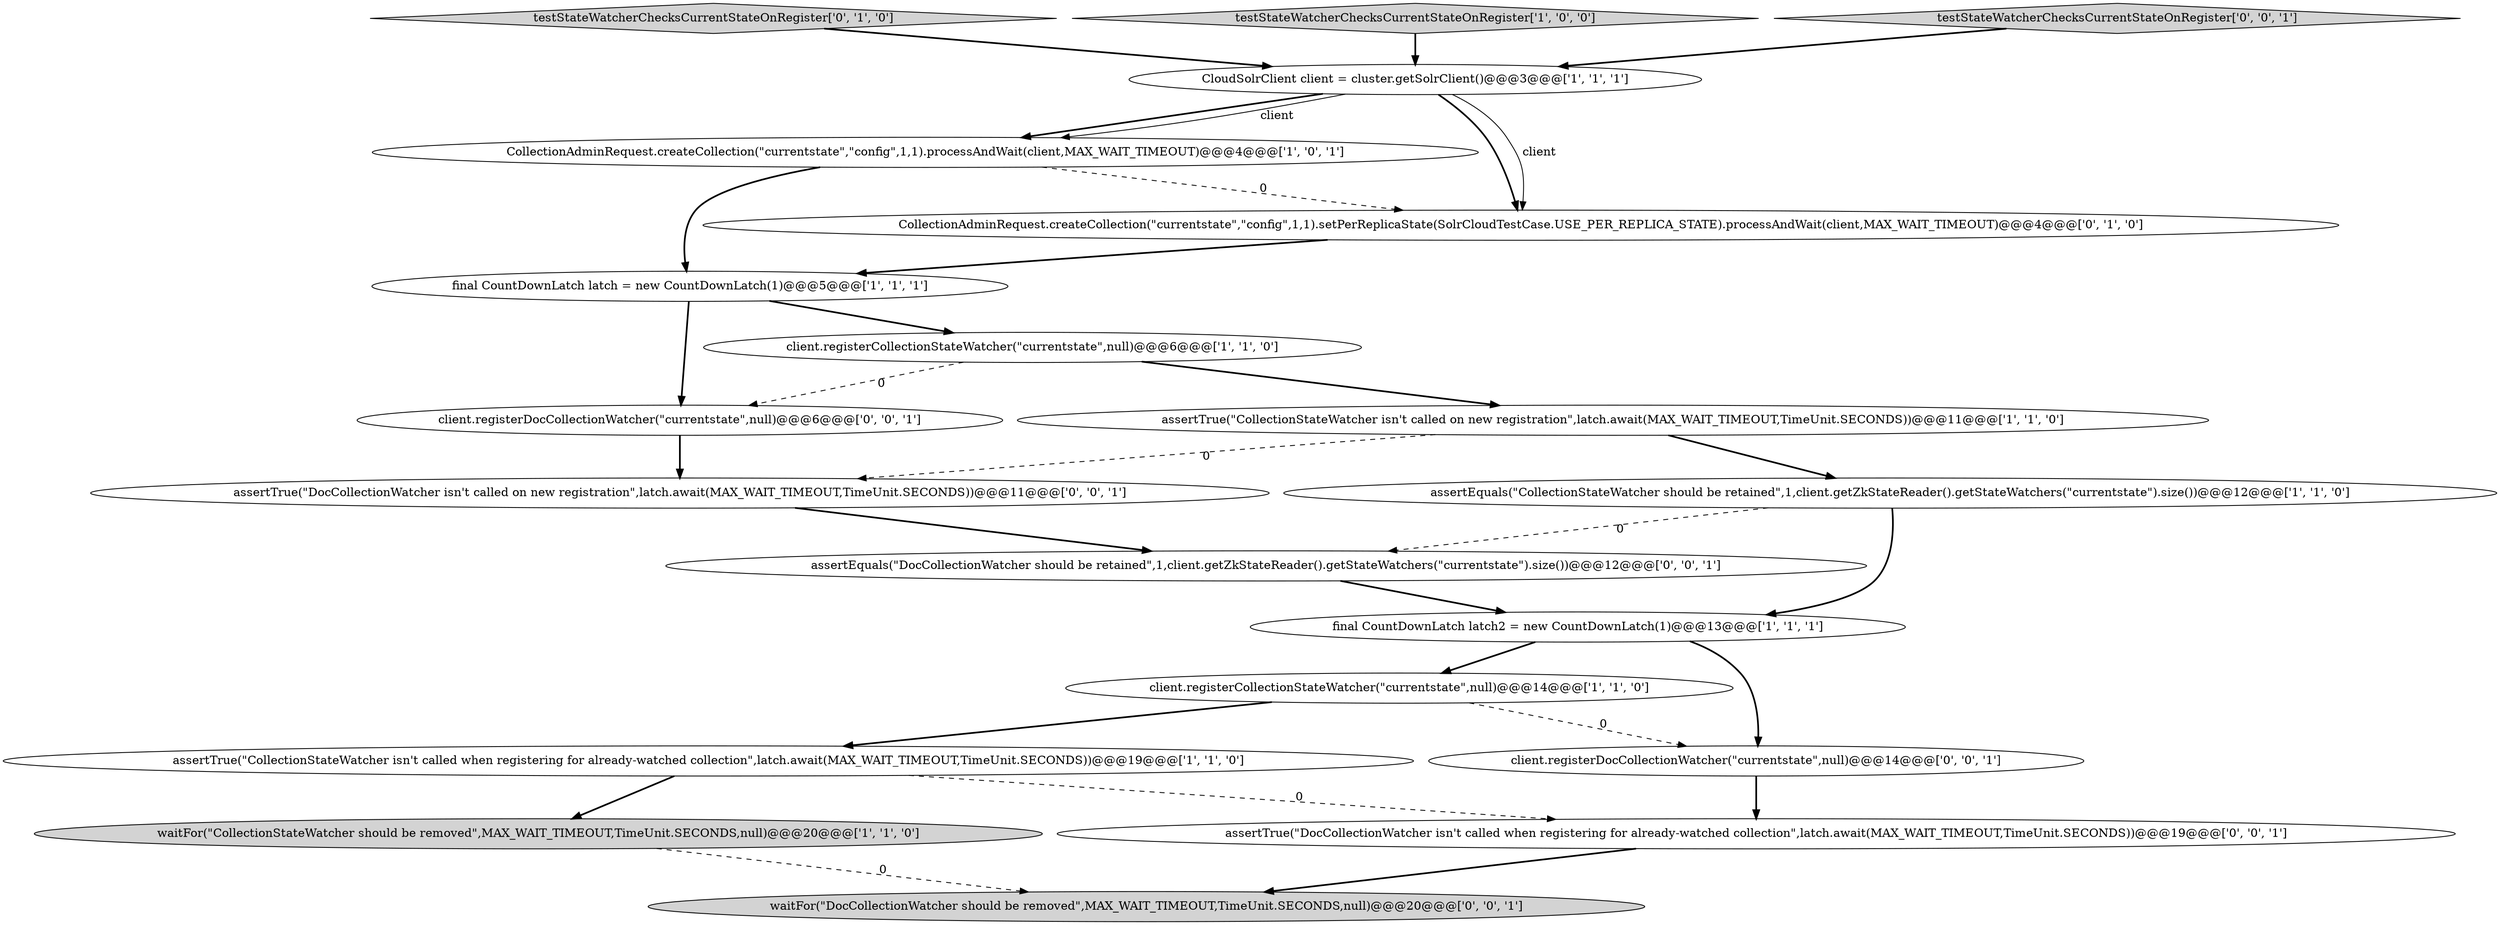 digraph {
0 [style = filled, label = "assertEquals(\"CollectionStateWatcher should be retained\",1,client.getZkStateReader().getStateWatchers(\"currentstate\").size())@@@12@@@['1', '1', '0']", fillcolor = white, shape = ellipse image = "AAA0AAABBB1BBB"];
6 [style = filled, label = "final CountDownLatch latch2 = new CountDownLatch(1)@@@13@@@['1', '1', '1']", fillcolor = white, shape = ellipse image = "AAA0AAABBB1BBB"];
7 [style = filled, label = "client.registerCollectionStateWatcher(\"currentstate\",null)@@@14@@@['1', '1', '0']", fillcolor = white, shape = ellipse image = "AAA0AAABBB1BBB"];
10 [style = filled, label = "CloudSolrClient client = cluster.getSolrClient()@@@3@@@['1', '1', '1']", fillcolor = white, shape = ellipse image = "AAA0AAABBB1BBB"];
18 [style = filled, label = "assertTrue(\"DocCollectionWatcher isn't called on new registration\",latch.await(MAX_WAIT_TIMEOUT,TimeUnit.SECONDS))@@@11@@@['0', '0', '1']", fillcolor = white, shape = ellipse image = "AAA0AAABBB3BBB"];
11 [style = filled, label = "testStateWatcherChecksCurrentStateOnRegister['0', '1', '0']", fillcolor = lightgray, shape = diamond image = "AAA0AAABBB2BBB"];
1 [style = filled, label = "testStateWatcherChecksCurrentStateOnRegister['1', '0', '0']", fillcolor = lightgray, shape = diamond image = "AAA0AAABBB1BBB"];
5 [style = filled, label = "CollectionAdminRequest.createCollection(\"currentstate\",\"config\",1,1).processAndWait(client,MAX_WAIT_TIMEOUT)@@@4@@@['1', '0', '1']", fillcolor = white, shape = ellipse image = "AAA0AAABBB1BBB"];
9 [style = filled, label = "assertTrue(\"CollectionStateWatcher isn't called on new registration\",latch.await(MAX_WAIT_TIMEOUT,TimeUnit.SECONDS))@@@11@@@['1', '1', '0']", fillcolor = white, shape = ellipse image = "AAA0AAABBB1BBB"];
13 [style = filled, label = "client.registerDocCollectionWatcher(\"currentstate\",null)@@@6@@@['0', '0', '1']", fillcolor = white, shape = ellipse image = "AAA0AAABBB3BBB"];
8 [style = filled, label = "assertTrue(\"CollectionStateWatcher isn't called when registering for already-watched collection\",latch.await(MAX_WAIT_TIMEOUT,TimeUnit.SECONDS))@@@19@@@['1', '1', '0']", fillcolor = white, shape = ellipse image = "AAA0AAABBB1BBB"];
15 [style = filled, label = "testStateWatcherChecksCurrentStateOnRegister['0', '0', '1']", fillcolor = lightgray, shape = diamond image = "AAA0AAABBB3BBB"];
14 [style = filled, label = "client.registerDocCollectionWatcher(\"currentstate\",null)@@@14@@@['0', '0', '1']", fillcolor = white, shape = ellipse image = "AAA0AAABBB3BBB"];
19 [style = filled, label = "waitFor(\"DocCollectionWatcher should be removed\",MAX_WAIT_TIMEOUT,TimeUnit.SECONDS,null)@@@20@@@['0', '0', '1']", fillcolor = lightgray, shape = ellipse image = "AAA0AAABBB3BBB"];
4 [style = filled, label = "final CountDownLatch latch = new CountDownLatch(1)@@@5@@@['1', '1', '1']", fillcolor = white, shape = ellipse image = "AAA0AAABBB1BBB"];
2 [style = filled, label = "waitFor(\"CollectionStateWatcher should be removed\",MAX_WAIT_TIMEOUT,TimeUnit.SECONDS,null)@@@20@@@['1', '1', '0']", fillcolor = lightgray, shape = ellipse image = "AAA0AAABBB1BBB"];
17 [style = filled, label = "assertTrue(\"DocCollectionWatcher isn't called when registering for already-watched collection\",latch.await(MAX_WAIT_TIMEOUT,TimeUnit.SECONDS))@@@19@@@['0', '0', '1']", fillcolor = white, shape = ellipse image = "AAA0AAABBB3BBB"];
16 [style = filled, label = "assertEquals(\"DocCollectionWatcher should be retained\",1,client.getZkStateReader().getStateWatchers(\"currentstate\").size())@@@12@@@['0', '0', '1']", fillcolor = white, shape = ellipse image = "AAA0AAABBB3BBB"];
3 [style = filled, label = "client.registerCollectionStateWatcher(\"currentstate\",null)@@@6@@@['1', '1', '0']", fillcolor = white, shape = ellipse image = "AAA0AAABBB1BBB"];
12 [style = filled, label = "CollectionAdminRequest.createCollection(\"currentstate\",\"config\",1,1).setPerReplicaState(SolrCloudTestCase.USE_PER_REPLICA_STATE).processAndWait(client,MAX_WAIT_TIMEOUT)@@@4@@@['0', '1', '0']", fillcolor = white, shape = ellipse image = "AAA1AAABBB2BBB"];
0->6 [style = bold, label=""];
9->18 [style = dashed, label="0"];
14->17 [style = bold, label=""];
7->8 [style = bold, label=""];
1->10 [style = bold, label=""];
17->19 [style = bold, label=""];
12->4 [style = bold, label=""];
9->0 [style = bold, label=""];
3->13 [style = dashed, label="0"];
13->18 [style = bold, label=""];
5->4 [style = bold, label=""];
10->12 [style = bold, label=""];
2->19 [style = dashed, label="0"];
0->16 [style = dashed, label="0"];
8->2 [style = bold, label=""];
11->10 [style = bold, label=""];
6->14 [style = bold, label=""];
10->12 [style = solid, label="client"];
3->9 [style = bold, label=""];
18->16 [style = bold, label=""];
16->6 [style = bold, label=""];
5->12 [style = dashed, label="0"];
4->13 [style = bold, label=""];
7->14 [style = dashed, label="0"];
6->7 [style = bold, label=""];
4->3 [style = bold, label=""];
15->10 [style = bold, label=""];
8->17 [style = dashed, label="0"];
10->5 [style = bold, label=""];
10->5 [style = solid, label="client"];
}
